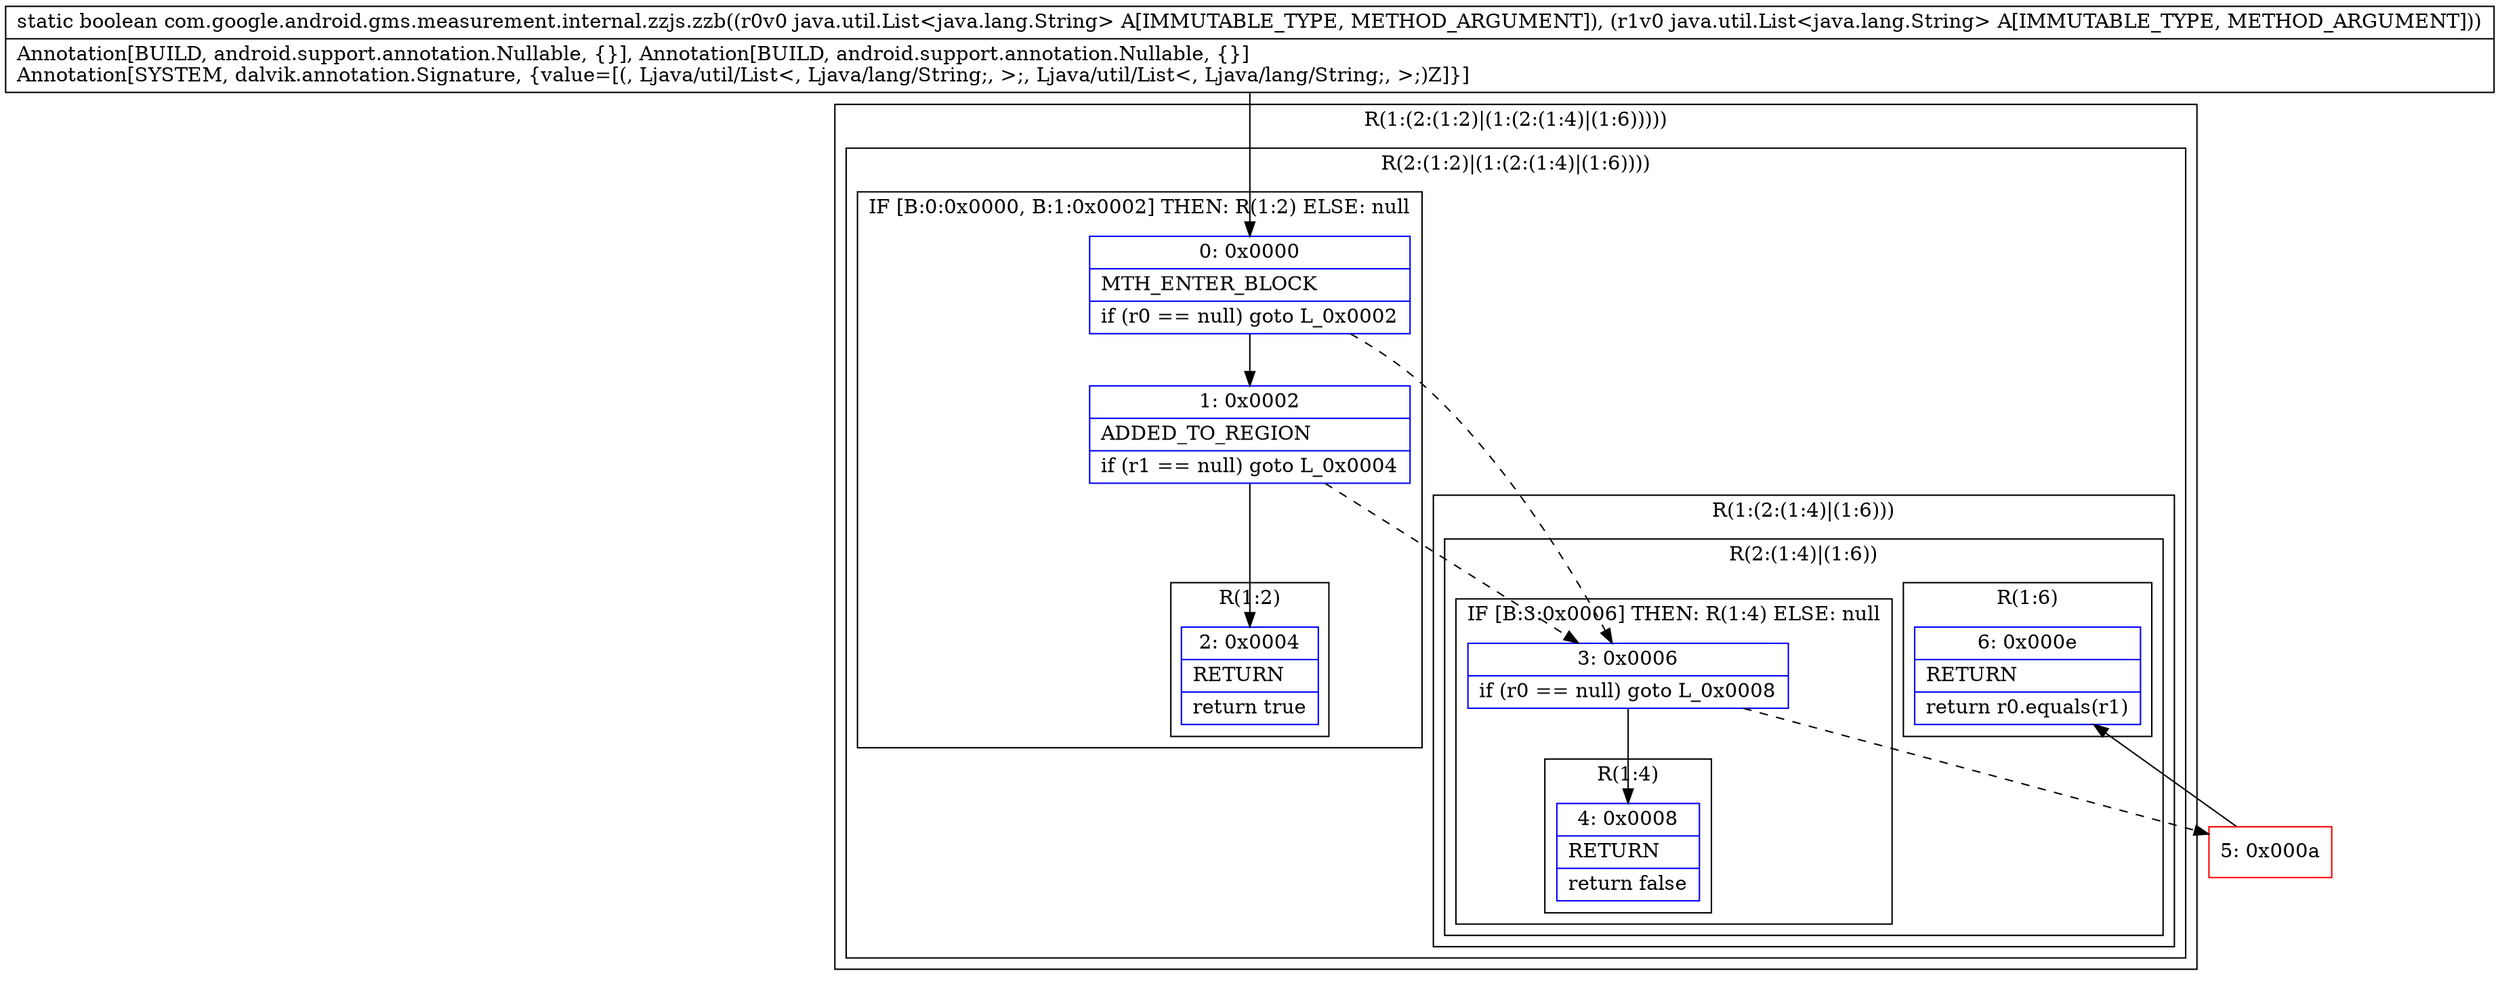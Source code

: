 digraph "CFG forcom.google.android.gms.measurement.internal.zzjs.zzb(Ljava\/util\/List;Ljava\/util\/List;)Z" {
subgraph cluster_Region_180295892 {
label = "R(1:(2:(1:2)|(1:(2:(1:4)|(1:6)))))";
node [shape=record,color=blue];
subgraph cluster_Region_48252581 {
label = "R(2:(1:2)|(1:(2:(1:4)|(1:6))))";
node [shape=record,color=blue];
subgraph cluster_IfRegion_1266867737 {
label = "IF [B:0:0x0000, B:1:0x0002] THEN: R(1:2) ELSE: null";
node [shape=record,color=blue];
Node_0 [shape=record,label="{0\:\ 0x0000|MTH_ENTER_BLOCK\l|if (r0 == null) goto L_0x0002\l}"];
Node_1 [shape=record,label="{1\:\ 0x0002|ADDED_TO_REGION\l|if (r1 == null) goto L_0x0004\l}"];
subgraph cluster_Region_935556725 {
label = "R(1:2)";
node [shape=record,color=blue];
Node_2 [shape=record,label="{2\:\ 0x0004|RETURN\l|return true\l}"];
}
}
subgraph cluster_Region_1162392033 {
label = "R(1:(2:(1:4)|(1:6)))";
node [shape=record,color=blue];
subgraph cluster_Region_1167921795 {
label = "R(2:(1:4)|(1:6))";
node [shape=record,color=blue];
subgraph cluster_IfRegion_405958207 {
label = "IF [B:3:0x0006] THEN: R(1:4) ELSE: null";
node [shape=record,color=blue];
Node_3 [shape=record,label="{3\:\ 0x0006|if (r0 == null) goto L_0x0008\l}"];
subgraph cluster_Region_879674258 {
label = "R(1:4)";
node [shape=record,color=blue];
Node_4 [shape=record,label="{4\:\ 0x0008|RETURN\l|return false\l}"];
}
}
subgraph cluster_Region_875150151 {
label = "R(1:6)";
node [shape=record,color=blue];
Node_6 [shape=record,label="{6\:\ 0x000e|RETURN\l|return r0.equals(r1)\l}"];
}
}
}
}
}
Node_5 [shape=record,color=red,label="{5\:\ 0x000a}"];
MethodNode[shape=record,label="{static boolean com.google.android.gms.measurement.internal.zzjs.zzb((r0v0 java.util.List\<java.lang.String\> A[IMMUTABLE_TYPE, METHOD_ARGUMENT]), (r1v0 java.util.List\<java.lang.String\> A[IMMUTABLE_TYPE, METHOD_ARGUMENT]))  | Annotation[BUILD, android.support.annotation.Nullable, \{\}], Annotation[BUILD, android.support.annotation.Nullable, \{\}]\lAnnotation[SYSTEM, dalvik.annotation.Signature, \{value=[(, Ljava\/util\/List\<, Ljava\/lang\/String;, \>;, Ljava\/util\/List\<, Ljava\/lang\/String;, \>;)Z]\}]\l}"];
MethodNode -> Node_0;
Node_0 -> Node_1;
Node_0 -> Node_3[style=dashed];
Node_1 -> Node_2;
Node_1 -> Node_3[style=dashed];
Node_3 -> Node_4;
Node_3 -> Node_5[style=dashed];
Node_5 -> Node_6;
}

